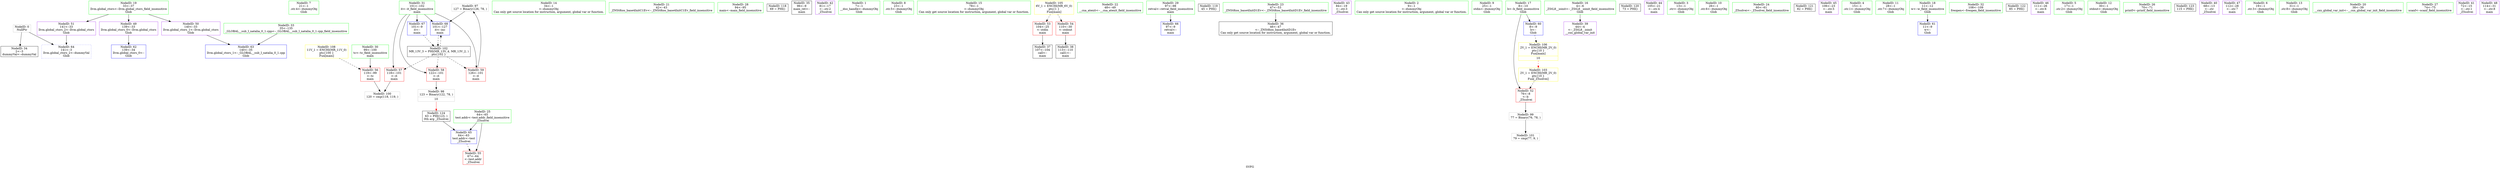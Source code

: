 digraph "SVFG" {
	label="SVFG";

	Node0x55f7bfbe2830 [shape=record,color=grey,label="{NodeID: 0\nNullPtr}"];
	Node0x55f7bfbe2830 -> Node0x55f7bfbf4410[style=solid];
	Node0x55f7bfbe2830 -> Node0x55f7bfbf6e40[style=solid];
	Node0x55f7bfbf1e00 [shape=record,color=green,label="{NodeID: 7\n21\<--1\n.str.4\<--dummyObj\nGlob }"];
	Node0x55f7bfbf54d0 [shape=record,color=grey,label="{NodeID: 97\n127 = Binary(126, 78, )\n}"];
	Node0x55f7bfbf54d0 -> Node0x55f7bfbf71b0[style=solid];
	Node0x55f7bfbf30d0 [shape=record,color=green,label="{NodeID: 14\n34\<--1\n\<--dummyObj\nCan only get source location for instruction, argument, global var or function.}"];
	Node0x55f7bfbf37d0 [shape=record,color=green,label="{NodeID: 21\n42\<--43\n_ZNSt8ios_base4InitC1Ev\<--_ZNSt8ios_base4InitC1Ev_field_insensitive\n}"];
	Node0x55f7bfbf3ea0 [shape=record,color=green,label="{NodeID: 28\n94\<--95\nmain\<--main_field_insensitive\n}"];
	Node0x55f7bfa93ae0 [shape=record,color=black,label="{NodeID: 118\n69 = PHI()\n}"];
	Node0x55f7bfbf4510 [shape=record,color=black,label="{NodeID: 35\n96\<--9\nmain_ret\<--\nmain\n}"];
	Node0x55f7bfbf4af0 [shape=record,color=purple,label="{NodeID: 42\n81\<--17\n\<--.str.2\n_Z5solvei\n}"];
	Node0x55f7bfbf60c0 [shape=record,color=purple,label="{NodeID: 49\n139\<--33\nllvm.global_ctors_0\<--llvm.global_ctors\nGlob }"];
	Node0x55f7bfbf60c0 -> Node0x55f7bfbf6c40[style=solid];
	Node0x55f7bfbf6700 [shape=record,color=red,label="{NodeID: 56\n119\<--99\n\<--tc\nmain\n}"];
	Node0x55f7bfbf6700 -> Node0x55f7bfbf98a0[style=solid];
	Node0x55f7bfbf6d40 [shape=record,color=blue,label="{NodeID: 63\n140\<--35\nllvm.global_ctors_1\<--_GLOBAL__sub_I_natalia_0_1.cpp\nGlob }"];
	Node0x55f7bfbe3a60 [shape=record,color=green,label="{NodeID: 1\n7\<--1\n__dso_handle\<--dummyObj\nGlob }"];
	Node0x55f7bfbf1e90 [shape=record,color=green,label="{NodeID: 8\n23\<--1\n.str.5\<--dummyObj\nGlob }"];
	Node0x55f7bfbf5650 [shape=record,color=grey,label="{NodeID: 98\n123 = Binary(122, 78, )\n|{<s0>10}}"];
	Node0x55f7bfbf5650:s0 -> Node0x55f7bfc01b40[style=solid,color=red];
	Node0x55f7bfbf31d0 [shape=record,color=green,label="{NodeID: 15\n78\<--1\n\<--dummyObj\nCan only get source location for instruction, argument, global var or function.}"];
	Node0x55f7bfbfd1d0 [shape=record,color=yellow,style=double,label="{NodeID: 105\n6V_1 = ENCHI(MR_6V_0)\npts\{1 \}\nFun[main]}"];
	Node0x55f7bfbfd1d0 -> Node0x55f7bfbf6490[style=dashed];
	Node0x55f7bfbfd1d0 -> Node0x55f7bfbf6560[style=dashed];
	Node0x55f7bfbf38d0 [shape=record,color=green,label="{NodeID: 22\n48\<--49\n__cxa_atexit\<--__cxa_atexit_field_insensitive\n}"];
	Node0x55f7bfbf3fa0 [shape=record,color=green,label="{NodeID: 29\n97\<--98\nretval\<--retval_field_insensitive\nmain\n}"];
	Node0x55f7bfbf3fa0 -> Node0x55f7bfbf7010[style=solid];
	Node0x55f7bfc00d70 [shape=record,color=black,label="{NodeID: 119\n45 = PHI()\n}"];
	Node0x55f7bfbf45e0 [shape=record,color=black,label="{NodeID: 36\n46\<--47\n\<--_ZNSt8ios_base4InitD1Ev\nCan only get source location for instruction, argument, global var or function.}"];
	Node0x55f7bfbf4bc0 [shape=record,color=purple,label="{NodeID: 43\n84\<--19\n\<--.str.3\n_Z5solvei\n}"];
	Node0x55f7bfbf61c0 [shape=record,color=purple,label="{NodeID: 50\n140\<--33\nllvm.global_ctors_1\<--llvm.global_ctors\nGlob }"];
	Node0x55f7bfbf61c0 -> Node0x55f7bfbf6d40[style=solid];
	Node0x55f7bfbf67d0 [shape=record,color=red,label="{NodeID: 57\n118\<--101\n\<--it\nmain\n}"];
	Node0x55f7bfbf67d0 -> Node0x55f7bfbf98a0[style=solid];
	Node0x55f7bfbf6e40 [shape=record,color=blue, style = dotted,label="{NodeID: 64\n141\<--3\nllvm.global_ctors_2\<--dummyVal\nGlob }"];
	Node0x55f7bfbf1380 [shape=record,color=green,label="{NodeID: 2\n9\<--1\n\<--dummyObj\nCan only get source location for instruction, argument, global var or function.}"];
	Node0x55f7bfbf1f20 [shape=record,color=green,label="{NodeID: 9\n25\<--1\nstdin\<--dummyObj\nGlob }"];
	Node0x55f7bfbf9720 [shape=record,color=grey,label="{NodeID: 99\n77 = Binary(76, 78, )\n}"];
	Node0x55f7bfbf9720 -> Node0x55f7bfbf9a20[style=solid];
	Node0x55f7bfbf32d0 [shape=record,color=green,label="{NodeID: 16\n4\<--6\n_ZStL8__ioinit\<--_ZStL8__ioinit_field_insensitive\nGlob }"];
	Node0x55f7bfbf32d0 -> Node0x55f7bfbf4880[style=solid];
	Node0x55f7bfbfd2e0 [shape=record,color=yellow,style=double,label="{NodeID: 106\n2V_1 = ENCHI(MR_2V_0)\npts\{10 \}\nFun[main]|{<s0>10}}"];
	Node0x55f7bfbfd2e0:s0 -> Node0x55f7bfbfc5d0[style=dashed,color=red];
	Node0x55f7bfbf39d0 [shape=record,color=green,label="{NodeID: 23\n47\<--53\n_ZNSt8ios_base4InitD1Ev\<--_ZNSt8ios_base4InitD1Ev_field_insensitive\n}"];
	Node0x55f7bfbf39d0 -> Node0x55f7bfbf45e0[style=solid];
	Node0x55f7bfbf4070 [shape=record,color=green,label="{NodeID: 30\n99\<--100\ntc\<--tc_field_insensitive\nmain\n}"];
	Node0x55f7bfbf4070 -> Node0x55f7bfbf6700[style=solid];
	Node0x55f7bfc00e70 [shape=record,color=black,label="{NodeID: 120\n73 = PHI()\n}"];
	Node0x55f7bfbf46e0 [shape=record,color=black,label="{NodeID: 37\n107\<--104\ncall\<--\nmain\n}"];
	Node0x55f7bfbf4c90 [shape=record,color=purple,label="{NodeID: 44\n105\<--21\n\<--.str.4\nmain\n}"];
	Node0x55f7bfbf62c0 [shape=record,color=purple,label="{NodeID: 51\n141\<--33\nllvm.global_ctors_2\<--llvm.global_ctors\nGlob }"];
	Node0x55f7bfbf62c0 -> Node0x55f7bfbf6e40[style=solid];
	Node0x55f7bfbf68a0 [shape=record,color=red,label="{NodeID: 58\n122\<--101\n\<--it\nmain\n}"];
	Node0x55f7bfbf68a0 -> Node0x55f7bfbf5650[style=solid];
	Node0x55f7bfbf6f40 [shape=record,color=blue,label="{NodeID: 65\n64\<--63\ntest.addr\<--test\n_Z5solvei\n}"];
	Node0x55f7bfbf6f40 -> Node0x55f7bfbf6630[style=dashed];
	Node0x55f7bfbf1410 [shape=record,color=green,label="{NodeID: 3\n13\<--1\n.str\<--dummyObj\nGlob }"];
	Node0x55f7bfbf2de0 [shape=record,color=green,label="{NodeID: 10\n26\<--1\n.str.6\<--dummyObj\nGlob }"];
	Node0x55f7bfbf98a0 [shape=record,color=grey,label="{NodeID: 100\n120 = cmp(118, 119, )\n}"];
	Node0x55f7bfbf33d0 [shape=record,color=green,label="{NodeID: 17\n8\<--10\nb\<--b_field_insensitive\nGlob }"];
	Node0x55f7bfbf33d0 -> Node0x55f7bfbf63c0[style=solid];
	Node0x55f7bfbf33d0 -> Node0x55f7bfbf6a40[style=solid];
	Node0x55f7bfbf3ad0 [shape=record,color=green,label="{NodeID: 24\n60\<--61\n_Z5solvei\<--_Z5solvei_field_insensitive\n}"];
	Node0x55f7bfbf4140 [shape=record,color=green,label="{NodeID: 31\n101\<--102\nit\<--it_field_insensitive\nmain\n}"];
	Node0x55f7bfbf4140 -> Node0x55f7bfbf67d0[style=solid];
	Node0x55f7bfbf4140 -> Node0x55f7bfbf68a0[style=solid];
	Node0x55f7bfbf4140 -> Node0x55f7bfbf6970[style=solid];
	Node0x55f7bfbf4140 -> Node0x55f7bfbf70e0[style=solid];
	Node0x55f7bfbf4140 -> Node0x55f7bfbf71b0[style=solid];
	Node0x55f7bfc00f70 [shape=record,color=black,label="{NodeID: 121\n82 = PHI()\n}"];
	Node0x55f7bfbf47b0 [shape=record,color=black,label="{NodeID: 38\n113\<--110\ncall1\<--\nmain\n}"];
	Node0x55f7bfbf4d60 [shape=record,color=purple,label="{NodeID: 45\n106\<--23\n\<--.str.5\nmain\n}"];
	Node0x55f7bfbf63c0 [shape=record,color=red,label="{NodeID: 52\n76\<--8\n\<--b\n_Z5solvei\n}"];
	Node0x55f7bfbf63c0 -> Node0x55f7bfbf9720[style=solid];
	Node0x55f7bfbf6970 [shape=record,color=red,label="{NodeID: 59\n126\<--101\n\<--it\nmain\n}"];
	Node0x55f7bfbf6970 -> Node0x55f7bfbf54d0[style=solid];
	Node0x55f7bfbf7010 [shape=record,color=blue,label="{NodeID: 66\n97\<--9\nretval\<--\nmain\n}"];
	Node0x55f7bfbf14a0 [shape=record,color=green,label="{NodeID: 4\n15\<--1\n.str.1\<--dummyObj\nGlob }"];
	Node0x55f7bfbf2e70 [shape=record,color=green,label="{NodeID: 11\n28\<--1\n.str.7\<--dummyObj\nGlob }"];
	Node0x55f7bfbf9a20 [shape=record,color=grey,label="{NodeID: 101\n79 = cmp(77, 9, )\n}"];
	Node0x55f7bfbf34d0 [shape=record,color=green,label="{NodeID: 18\n11\<--12\nw\<--w_field_insensitive\nGlob }"];
	Node0x55f7bfbf34d0 -> Node0x55f7bfbf6b40[style=solid];
	Node0x55f7bfbfd4a0 [shape=record,color=yellow,style=double,label="{NodeID: 108\n11V_1 = ENCHI(MR_11V_0)\npts\{100 \}\nFun[main]}"];
	Node0x55f7bfbfd4a0 -> Node0x55f7bfbf6700[style=dashed];
	Node0x55f7bfbf3bd0 [shape=record,color=green,label="{NodeID: 25\n64\<--65\ntest.addr\<--test.addr_field_insensitive\n_Z5solvei\n}"];
	Node0x55f7bfbf3bd0 -> Node0x55f7bfbf6630[style=solid];
	Node0x55f7bfbf3bd0 -> Node0x55f7bfbf6f40[style=solid];
	Node0x55f7bfbf4210 [shape=record,color=green,label="{NodeID: 32\n108\<--109\nfreopen\<--freopen_field_insensitive\n}"];
	Node0x55f7bfc01070 [shape=record,color=black,label="{NodeID: 122\n85 = PHI()\n}"];
	Node0x55f7bfbf4880 [shape=record,color=purple,label="{NodeID: 39\n44\<--4\n\<--_ZStL8__ioinit\n__cxx_global_var_init\n}"];
	Node0x55f7bfbf4e30 [shape=record,color=purple,label="{NodeID: 46\n111\<--26\n\<--.str.6\nmain\n}"];
	Node0x55f7bfbf6490 [shape=record,color=red,label="{NodeID: 53\n104\<--25\n\<--stdin\nmain\n}"];
	Node0x55f7bfbf6490 -> Node0x55f7bfbf46e0[style=solid];
	Node0x55f7bfbf6a40 [shape=record,color=blue,label="{NodeID: 60\n8\<--9\nb\<--\nGlob }"];
	Node0x55f7bfbf6a40 -> Node0x55f7bfbfd2e0[style=dashed];
	Node0x55f7bfbf70e0 [shape=record,color=blue,label="{NodeID: 67\n101\<--9\nit\<--\nmain\n}"];
	Node0x55f7bfbf70e0 -> Node0x55f7bfbfc0d0[style=dashed];
	Node0x55f7bfbf1530 [shape=record,color=green,label="{NodeID: 5\n17\<--1\n.str.2\<--dummyObj\nGlob }"];
	Node0x55f7bfbf2f00 [shape=record,color=green,label="{NodeID: 12\n30\<--1\nstdout\<--dummyObj\nGlob }"];
	Node0x55f7bfbfc0d0 [shape=record,color=black,label="{NodeID: 102\nMR_13V_3 = PHI(MR_13V_4, MR_13V_2, )\npts\{102 \}\n}"];
	Node0x55f7bfbfc0d0 -> Node0x55f7bfbf67d0[style=dashed];
	Node0x55f7bfbfc0d0 -> Node0x55f7bfbf68a0[style=dashed];
	Node0x55f7bfbfc0d0 -> Node0x55f7bfbf6970[style=dashed];
	Node0x55f7bfbfc0d0 -> Node0x55f7bfbf71b0[style=dashed];
	Node0x55f7bfbf35d0 [shape=record,color=green,label="{NodeID: 19\n33\<--37\nllvm.global_ctors\<--llvm.global_ctors_field_insensitive\nGlob }"];
	Node0x55f7bfbf35d0 -> Node0x55f7bfbf60c0[style=solid];
	Node0x55f7bfbf35d0 -> Node0x55f7bfbf61c0[style=solid];
	Node0x55f7bfbf35d0 -> Node0x55f7bfbf62c0[style=solid];
	Node0x55f7bfbf3ca0 [shape=record,color=green,label="{NodeID: 26\n70\<--71\nprintf\<--printf_field_insensitive\n}"];
	Node0x55f7bfbf4310 [shape=record,color=green,label="{NodeID: 33\n35\<--135\n_GLOBAL__sub_I_natalia_0_1.cpp\<--_GLOBAL__sub_I_natalia_0_1.cpp_field_insensitive\n}"];
	Node0x55f7bfbf4310 -> Node0x55f7bfbf6d40[style=solid];
	Node0x55f7bfc01a40 [shape=record,color=black,label="{NodeID: 123\n115 = PHI()\n}"];
	Node0x55f7bfbf4950 [shape=record,color=purple,label="{NodeID: 40\n68\<--13\n\<--.str\n_Z5solvei\n}"];
	Node0x55f7bfbf4f00 [shape=record,color=purple,label="{NodeID: 47\n112\<--28\n\<--.str.7\nmain\n}"];
	Node0x55f7bfbf6560 [shape=record,color=red,label="{NodeID: 54\n110\<--30\n\<--stdout\nmain\n}"];
	Node0x55f7bfbf6560 -> Node0x55f7bfbf47b0[style=solid];
	Node0x55f7bfbf6b40 [shape=record,color=blue,label="{NodeID: 61\n11\<--9\nw\<--\nGlob }"];
	Node0x55f7bfbf71b0 [shape=record,color=blue,label="{NodeID: 68\n101\<--127\nit\<--inc\nmain\n}"];
	Node0x55f7bfbf71b0 -> Node0x55f7bfbfc0d0[style=dashed];
	Node0x55f7bfbf1d70 [shape=record,color=green,label="{NodeID: 6\n19\<--1\n.str.3\<--dummyObj\nGlob }"];
	Node0x55f7bfbf2fd0 [shape=record,color=green,label="{NodeID: 13\n31\<--1\n.str.8\<--dummyObj\nGlob }"];
	Node0x55f7bfbfc5d0 [shape=record,color=yellow,style=double,label="{NodeID: 103\n2V_1 = ENCHI(MR_2V_0)\npts\{10 \}\nFun[_Z5solvei]}"];
	Node0x55f7bfbfc5d0 -> Node0x55f7bfbf63c0[style=dashed];
	Node0x55f7bfbf36d0 [shape=record,color=green,label="{NodeID: 20\n38\<--39\n__cxx_global_var_init\<--__cxx_global_var_init_field_insensitive\n}"];
	Node0x55f7bfbf3da0 [shape=record,color=green,label="{NodeID: 27\n74\<--75\nscanf\<--scanf_field_insensitive\n}"];
	Node0x55f7bfbf4410 [shape=record,color=black,label="{NodeID: 34\n2\<--3\ndummyVal\<--dummyVal\n}"];
	Node0x55f7bfc01b40 [shape=record,color=black,label="{NodeID: 124\n63 = PHI(123, )\n0th arg _Z5solvei }"];
	Node0x55f7bfc01b40 -> Node0x55f7bfbf6f40[style=solid];
	Node0x55f7bfbf4a20 [shape=record,color=purple,label="{NodeID: 41\n72\<--15\n\<--.str.1\n_Z5solvei\n}"];
	Node0x55f7bfbf5ff0 [shape=record,color=purple,label="{NodeID: 48\n114\<--31\n\<--.str.8\nmain\n}"];
	Node0x55f7bfbf6630 [shape=record,color=red,label="{NodeID: 55\n67\<--64\n\<--test.addr\n_Z5solvei\n}"];
	Node0x55f7bfbf6c40 [shape=record,color=blue,label="{NodeID: 62\n139\<--34\nllvm.global_ctors_0\<--\nGlob }"];
}
